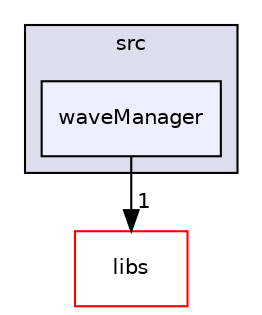 digraph "src/waveManager" {
  compound=true
  node [ fontsize="10", fontname="Helvetica"];
  edge [ labelfontsize="10", labelfontname="Helvetica"];
  subgraph clusterdir_68267d1309a1af8e8297ef4c3efbcdba {
    graph [ bgcolor="#ddddee", pencolor="black", label="src" fontname="Helvetica", fontsize="10", URL="dir_68267d1309a1af8e8297ef4c3efbcdba.html"]
  dir_661f41d01ae7b234e478a5aad4b16bc8 [shape=box, label="waveManager", style="filled", fillcolor="#eeeeff", pencolor="black", URL="dir_661f41d01ae7b234e478a5aad4b16bc8.html"];
  }
  dir_6719ab1f1f7655efc2fa43f7eb574fd1 [shape=box label="libs" fillcolor="white" style="filled" color="red" URL="dir_6719ab1f1f7655efc2fa43f7eb574fd1.html"];
  dir_661f41d01ae7b234e478a5aad4b16bc8->dir_6719ab1f1f7655efc2fa43f7eb574fd1 [headlabel="1", labeldistance=1.5 headhref="dir_000039_000015.html"];
}
